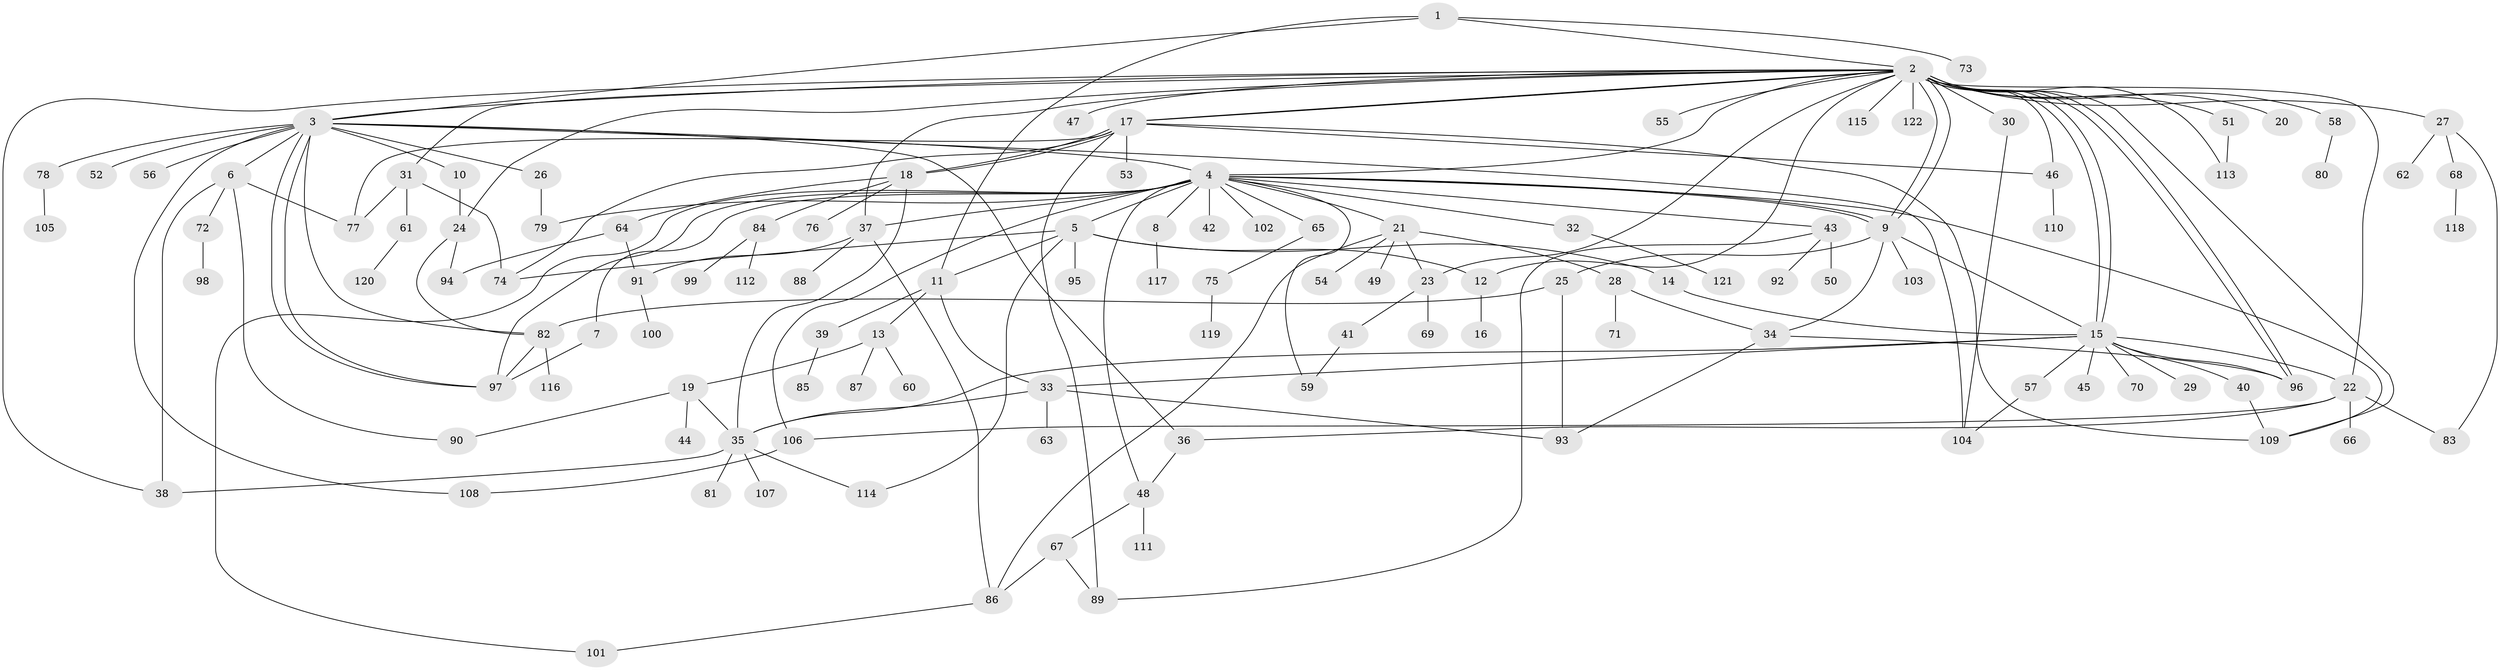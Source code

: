 // Generated by graph-tools (version 1.1) at 2025/14/03/09/25 04:14:32]
// undirected, 122 vertices, 182 edges
graph export_dot {
graph [start="1"]
  node [color=gray90,style=filled];
  1;
  2;
  3;
  4;
  5;
  6;
  7;
  8;
  9;
  10;
  11;
  12;
  13;
  14;
  15;
  16;
  17;
  18;
  19;
  20;
  21;
  22;
  23;
  24;
  25;
  26;
  27;
  28;
  29;
  30;
  31;
  32;
  33;
  34;
  35;
  36;
  37;
  38;
  39;
  40;
  41;
  42;
  43;
  44;
  45;
  46;
  47;
  48;
  49;
  50;
  51;
  52;
  53;
  54;
  55;
  56;
  57;
  58;
  59;
  60;
  61;
  62;
  63;
  64;
  65;
  66;
  67;
  68;
  69;
  70;
  71;
  72;
  73;
  74;
  75;
  76;
  77;
  78;
  79;
  80;
  81;
  82;
  83;
  84;
  85;
  86;
  87;
  88;
  89;
  90;
  91;
  92;
  93;
  94;
  95;
  96;
  97;
  98;
  99;
  100;
  101;
  102;
  103;
  104;
  105;
  106;
  107;
  108;
  109;
  110;
  111;
  112;
  113;
  114;
  115;
  116;
  117;
  118;
  119;
  120;
  121;
  122;
  1 -- 2;
  1 -- 3;
  1 -- 11;
  1 -- 73;
  2 -- 3;
  2 -- 4;
  2 -- 9;
  2 -- 9;
  2 -- 12;
  2 -- 15;
  2 -- 15;
  2 -- 17;
  2 -- 17;
  2 -- 20;
  2 -- 22;
  2 -- 23;
  2 -- 24;
  2 -- 27;
  2 -- 30;
  2 -- 31;
  2 -- 37;
  2 -- 38;
  2 -- 46;
  2 -- 47;
  2 -- 51;
  2 -- 55;
  2 -- 58;
  2 -- 96;
  2 -- 96;
  2 -- 109;
  2 -- 113;
  2 -- 115;
  2 -- 122;
  3 -- 4;
  3 -- 6;
  3 -- 10;
  3 -- 26;
  3 -- 36;
  3 -- 52;
  3 -- 56;
  3 -- 78;
  3 -- 82;
  3 -- 97;
  3 -- 97;
  3 -- 104;
  3 -- 108;
  4 -- 5;
  4 -- 7;
  4 -- 8;
  4 -- 9;
  4 -- 9;
  4 -- 21;
  4 -- 32;
  4 -- 37;
  4 -- 42;
  4 -- 43;
  4 -- 48;
  4 -- 59;
  4 -- 65;
  4 -- 79;
  4 -- 97;
  4 -- 101;
  4 -- 102;
  4 -- 106;
  4 -- 109;
  5 -- 11;
  5 -- 12;
  5 -- 14;
  5 -- 74;
  5 -- 95;
  5 -- 114;
  6 -- 38;
  6 -- 72;
  6 -- 77;
  6 -- 90;
  7 -- 97;
  8 -- 117;
  9 -- 15;
  9 -- 25;
  9 -- 34;
  9 -- 103;
  10 -- 24;
  11 -- 13;
  11 -- 33;
  11 -- 39;
  12 -- 16;
  13 -- 19;
  13 -- 60;
  13 -- 87;
  14 -- 15;
  15 -- 22;
  15 -- 29;
  15 -- 33;
  15 -- 35;
  15 -- 40;
  15 -- 45;
  15 -- 57;
  15 -- 70;
  15 -- 96;
  17 -- 18;
  17 -- 18;
  17 -- 46;
  17 -- 53;
  17 -- 74;
  17 -- 77;
  17 -- 89;
  17 -- 109;
  18 -- 35;
  18 -- 64;
  18 -- 76;
  18 -- 84;
  19 -- 35;
  19 -- 44;
  19 -- 90;
  21 -- 23;
  21 -- 28;
  21 -- 49;
  21 -- 54;
  21 -- 86;
  22 -- 36;
  22 -- 66;
  22 -- 83;
  22 -- 106;
  23 -- 41;
  23 -- 69;
  24 -- 82;
  24 -- 94;
  25 -- 82;
  25 -- 93;
  26 -- 79;
  27 -- 62;
  27 -- 68;
  27 -- 83;
  28 -- 34;
  28 -- 71;
  30 -- 104;
  31 -- 61;
  31 -- 74;
  31 -- 77;
  32 -- 121;
  33 -- 35;
  33 -- 63;
  33 -- 93;
  34 -- 93;
  34 -- 96;
  35 -- 38;
  35 -- 81;
  35 -- 107;
  35 -- 114;
  36 -- 48;
  37 -- 86;
  37 -- 88;
  37 -- 91;
  39 -- 85;
  40 -- 109;
  41 -- 59;
  43 -- 50;
  43 -- 89;
  43 -- 92;
  46 -- 110;
  48 -- 67;
  48 -- 111;
  51 -- 113;
  57 -- 104;
  58 -- 80;
  61 -- 120;
  64 -- 91;
  64 -- 94;
  65 -- 75;
  67 -- 86;
  67 -- 89;
  68 -- 118;
  72 -- 98;
  75 -- 119;
  78 -- 105;
  82 -- 97;
  82 -- 116;
  84 -- 99;
  84 -- 112;
  86 -- 101;
  91 -- 100;
  106 -- 108;
}
